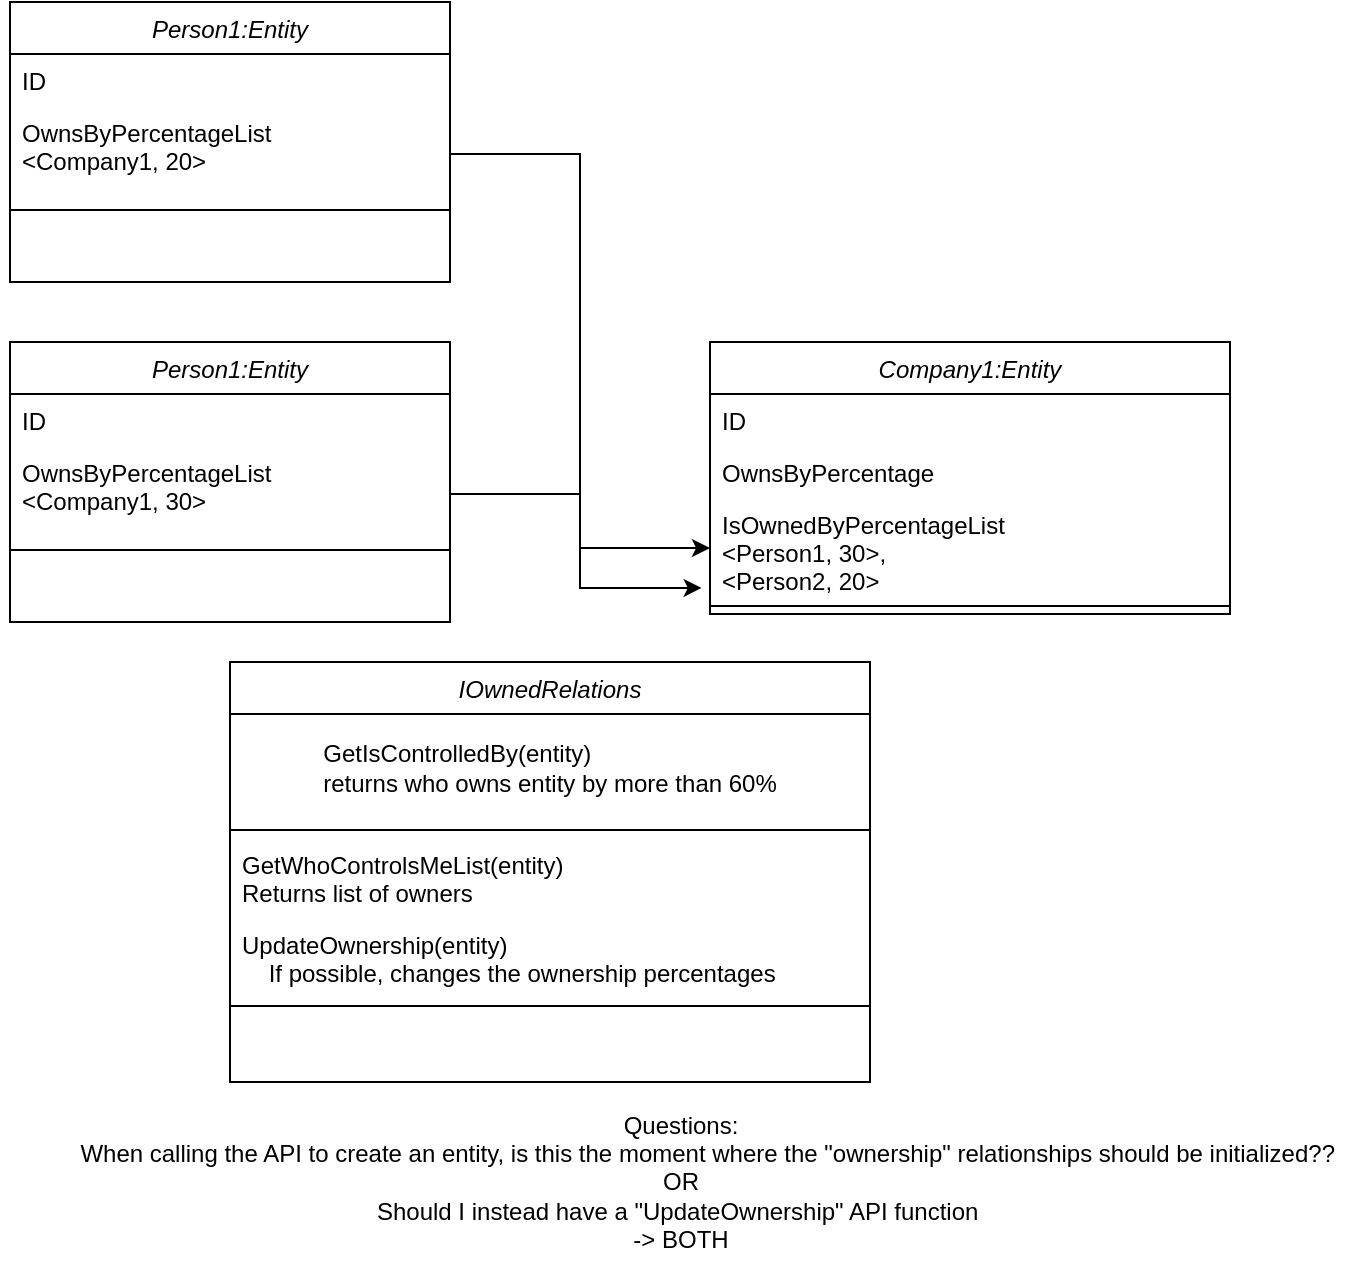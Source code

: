 <mxfile version="24.7.2" type="device">
  <diagram id="C5RBs43oDa-KdzZeNtuy" name="Page-1">
    <mxGraphModel dx="989" dy="1761" grid="1" gridSize="10" guides="1" tooltips="1" connect="1" arrows="1" fold="1" page="1" pageScale="1" pageWidth="827" pageHeight="1169" math="0" shadow="0">
      <root>
        <mxCell id="WIyWlLk6GJQsqaUBKTNV-0" />
        <mxCell id="WIyWlLk6GJQsqaUBKTNV-1" parent="WIyWlLk6GJQsqaUBKTNV-0" />
        <mxCell id="zkfFHV4jXpPFQw0GAbJ--0" value="Person1:Entity" style="swimlane;fontStyle=2;align=center;verticalAlign=top;childLayout=stackLayout;horizontal=1;startSize=26;horizontalStack=0;resizeParent=1;resizeLast=0;collapsible=1;marginBottom=0;rounded=0;shadow=0;strokeWidth=1;" parent="WIyWlLk6GJQsqaUBKTNV-1" vertex="1">
          <mxGeometry x="220" y="120" width="220" height="140" as="geometry">
            <mxRectangle x="220" y="120" width="160" height="26" as="alternateBounds" />
          </mxGeometry>
        </mxCell>
        <mxCell id="zkfFHV4jXpPFQw0GAbJ--1" value="ID&#xa;" style="text;align=left;verticalAlign=top;spacingLeft=4;spacingRight=4;overflow=hidden;rotatable=0;points=[[0,0.5],[1,0.5]];portConstraint=eastwest;" parent="zkfFHV4jXpPFQw0GAbJ--0" vertex="1">
          <mxGeometry y="26" width="220" height="26" as="geometry" />
        </mxCell>
        <mxCell id="zkfFHV4jXpPFQw0GAbJ--3" value="OwnsByPercentageList &#xa;&lt;Company1, 30&gt;&#xa;" style="text;align=left;verticalAlign=top;spacingLeft=4;spacingRight=4;overflow=hidden;rotatable=0;points=[[0,0.5],[1,0.5]];portConstraint=eastwest;rounded=0;shadow=0;html=0;" parent="zkfFHV4jXpPFQw0GAbJ--0" vertex="1">
          <mxGeometry y="52" width="220" height="48" as="geometry" />
        </mxCell>
        <mxCell id="zkfFHV4jXpPFQw0GAbJ--4" value="" style="line;html=1;strokeWidth=1;align=left;verticalAlign=middle;spacingTop=-1;spacingLeft=3;spacingRight=3;rotatable=0;labelPosition=right;points=[];portConstraint=eastwest;" parent="zkfFHV4jXpPFQw0GAbJ--0" vertex="1">
          <mxGeometry y="100" width="220" height="8" as="geometry" />
        </mxCell>
        <mxCell id="-if2GQkv29J7BPpZy-14-6" value="Company1:Entity" style="swimlane;fontStyle=2;align=center;verticalAlign=top;childLayout=stackLayout;horizontal=1;startSize=26;horizontalStack=0;resizeParent=1;resizeLast=0;collapsible=1;marginBottom=0;rounded=0;shadow=0;strokeWidth=1;" vertex="1" parent="WIyWlLk6GJQsqaUBKTNV-1">
          <mxGeometry x="570" y="120" width="260" height="136" as="geometry">
            <mxRectangle x="220" y="120" width="160" height="26" as="alternateBounds" />
          </mxGeometry>
        </mxCell>
        <mxCell id="-if2GQkv29J7BPpZy-14-7" value="ID&#xa;" style="text;align=left;verticalAlign=top;spacingLeft=4;spacingRight=4;overflow=hidden;rotatable=0;points=[[0,0.5],[1,0.5]];portConstraint=eastwest;" vertex="1" parent="-if2GQkv29J7BPpZy-14-6">
          <mxGeometry y="26" width="260" height="26" as="geometry" />
        </mxCell>
        <mxCell id="-if2GQkv29J7BPpZy-14-8" value="OwnsByPercentage" style="text;align=left;verticalAlign=top;spacingLeft=4;spacingRight=4;overflow=hidden;rotatable=0;points=[[0,0.5],[1,0.5]];portConstraint=eastwest;rounded=0;shadow=0;html=0;" vertex="1" parent="-if2GQkv29J7BPpZy-14-6">
          <mxGeometry y="52" width="260" height="26" as="geometry" />
        </mxCell>
        <mxCell id="-if2GQkv29J7BPpZy-14-9" value="IsOwnedByPercentageList &#xa;&lt;Person1, 30&gt;,&#xa;&lt;Person2, 20&gt;" style="text;align=left;verticalAlign=top;spacingLeft=4;spacingRight=4;overflow=hidden;rotatable=0;points=[[0,0.5],[1,0.5]];portConstraint=eastwest;rounded=0;shadow=0;html=0;" vertex="1" parent="-if2GQkv29J7BPpZy-14-6">
          <mxGeometry y="78" width="260" height="50" as="geometry" />
        </mxCell>
        <mxCell id="-if2GQkv29J7BPpZy-14-10" value="" style="line;html=1;strokeWidth=1;align=left;verticalAlign=middle;spacingTop=-1;spacingLeft=3;spacingRight=3;rotatable=0;labelPosition=right;points=[];portConstraint=eastwest;" vertex="1" parent="-if2GQkv29J7BPpZy-14-6">
          <mxGeometry y="128" width="260" height="8" as="geometry" />
        </mxCell>
        <mxCell id="-if2GQkv29J7BPpZy-14-13" value="IOwnedRelations" style="swimlane;fontStyle=2;align=center;verticalAlign=top;childLayout=stackLayout;horizontal=1;startSize=26;horizontalStack=0;resizeParent=1;resizeLast=0;collapsible=1;marginBottom=0;rounded=0;shadow=0;strokeWidth=1;" vertex="1" parent="WIyWlLk6GJQsqaUBKTNV-1">
          <mxGeometry x="330" y="280" width="320" height="210" as="geometry">
            <mxRectangle x="220" y="120" width="160" height="26" as="alternateBounds" />
          </mxGeometry>
        </mxCell>
        <mxCell id="-if2GQkv29J7BPpZy-14-19" value="&lt;div style=&quot;text-align: left;&quot;&gt;&lt;span style=&quot;background-color: initial;&quot;&gt;GetIsControlledBy(entity)&lt;/span&gt;&lt;/div&gt;&lt;div&gt;returns who owns entity by more than 60%&lt;/div&gt;" style="text;html=1;align=center;verticalAlign=middle;whiteSpace=wrap;rounded=0;" vertex="1" parent="-if2GQkv29J7BPpZy-14-13">
          <mxGeometry y="26" width="320" height="54" as="geometry" />
        </mxCell>
        <mxCell id="-if2GQkv29J7BPpZy-14-20" value="" style="line;html=1;strokeWidth=1;align=left;verticalAlign=middle;spacingTop=-1;spacingLeft=3;spacingRight=3;rotatable=0;labelPosition=right;points=[];portConstraint=eastwest;" vertex="1" parent="-if2GQkv29J7BPpZy-14-13">
          <mxGeometry y="80" width="320" height="8" as="geometry" />
        </mxCell>
        <mxCell id="-if2GQkv29J7BPpZy-14-14" value="GetWhoControlsMeList(entity)&#xa;Returns list of owners" style="text;align=left;verticalAlign=top;spacingLeft=4;spacingRight=4;overflow=hidden;rotatable=0;points=[[0,0.5],[1,0.5]];portConstraint=eastwest;" vertex="1" parent="-if2GQkv29J7BPpZy-14-13">
          <mxGeometry y="88" width="320" height="40" as="geometry" />
        </mxCell>
        <mxCell id="-if2GQkv29J7BPpZy-14-22" value="UpdateOwnership(entity)&#xa;    If possible, changes the ownership percentages&#xa;" style="text;align=left;verticalAlign=top;spacingLeft=4;spacingRight=4;overflow=hidden;rotatable=0;points=[[0,0.5],[1,0.5]];portConstraint=eastwest;" vertex="1" parent="-if2GQkv29J7BPpZy-14-13">
          <mxGeometry y="128" width="320" height="40" as="geometry" />
        </mxCell>
        <mxCell id="-if2GQkv29J7BPpZy-14-17" value="" style="line;html=1;strokeWidth=1;align=left;verticalAlign=middle;spacingTop=-1;spacingLeft=3;spacingRight=3;rotatable=0;labelPosition=right;points=[];portConstraint=eastwest;" vertex="1" parent="-if2GQkv29J7BPpZy-14-13">
          <mxGeometry y="168" width="320" height="8" as="geometry" />
        </mxCell>
        <mxCell id="-if2GQkv29J7BPpZy-14-21" value="&lt;div&gt;Questions:&lt;/div&gt;&lt;div&gt;&lt;span style=&quot;white-space: pre;&quot;&gt;&#x9;&lt;/span&gt;When calling the API to create an entity, is this the moment where the &quot;ownership&quot; relationships should be initialized??&lt;br&gt;&lt;/div&gt;&lt;div&gt;OR&lt;/div&gt;&lt;div&gt;Should I instead have a &quot;UpdateOwnership&quot; API function&amp;nbsp;&lt;/div&gt;&lt;div&gt;-&amp;gt; BOTH&lt;/div&gt;" style="text;html=1;align=center;verticalAlign=middle;resizable=0;points=[];autosize=1;strokeColor=none;fillColor=none;" vertex="1" parent="WIyWlLk6GJQsqaUBKTNV-1">
          <mxGeometry x="215" y="495" width="680" height="90" as="geometry" />
        </mxCell>
        <mxCell id="-if2GQkv29J7BPpZy-14-23" value="Person1:Entity" style="swimlane;fontStyle=2;align=center;verticalAlign=top;childLayout=stackLayout;horizontal=1;startSize=26;horizontalStack=0;resizeParent=1;resizeLast=0;collapsible=1;marginBottom=0;rounded=0;shadow=0;strokeWidth=1;" vertex="1" parent="WIyWlLk6GJQsqaUBKTNV-1">
          <mxGeometry x="220" y="-50" width="220" height="140" as="geometry">
            <mxRectangle x="220" y="120" width="160" height="26" as="alternateBounds" />
          </mxGeometry>
        </mxCell>
        <mxCell id="-if2GQkv29J7BPpZy-14-24" value="ID&#xa;" style="text;align=left;verticalAlign=top;spacingLeft=4;spacingRight=4;overflow=hidden;rotatable=0;points=[[0,0.5],[1,0.5]];portConstraint=eastwest;" vertex="1" parent="-if2GQkv29J7BPpZy-14-23">
          <mxGeometry y="26" width="220" height="26" as="geometry" />
        </mxCell>
        <mxCell id="-if2GQkv29J7BPpZy-14-25" value="OwnsByPercentageList &#xa;&lt;Company1, 20&gt;&#xa;" style="text;align=left;verticalAlign=top;spacingLeft=4;spacingRight=4;overflow=hidden;rotatable=0;points=[[0,0.5],[1,0.5]];portConstraint=eastwest;rounded=0;shadow=0;html=0;" vertex="1" parent="-if2GQkv29J7BPpZy-14-23">
          <mxGeometry y="52" width="220" height="48" as="geometry" />
        </mxCell>
        <mxCell id="-if2GQkv29J7BPpZy-14-27" value="" style="line;html=1;strokeWidth=1;align=left;verticalAlign=middle;spacingTop=-1;spacingLeft=3;spacingRight=3;rotatable=0;labelPosition=right;points=[];portConstraint=eastwest;" vertex="1" parent="-if2GQkv29J7BPpZy-14-23">
          <mxGeometry y="100" width="220" height="8" as="geometry" />
        </mxCell>
        <mxCell id="-if2GQkv29J7BPpZy-14-28" style="edgeStyle=orthogonalEdgeStyle;rounded=0;orthogonalLoop=1;jettySize=auto;html=1;entryX=0;entryY=0.5;entryDx=0;entryDy=0;" edge="1" parent="WIyWlLk6GJQsqaUBKTNV-1" source="zkfFHV4jXpPFQw0GAbJ--3" target="-if2GQkv29J7BPpZy-14-9">
          <mxGeometry relative="1" as="geometry" />
        </mxCell>
        <mxCell id="-if2GQkv29J7BPpZy-14-29" style="edgeStyle=orthogonalEdgeStyle;rounded=0;orthogonalLoop=1;jettySize=auto;html=1;entryX=-0.016;entryY=0.899;entryDx=0;entryDy=0;entryPerimeter=0;" edge="1" parent="WIyWlLk6GJQsqaUBKTNV-1" source="-if2GQkv29J7BPpZy-14-25" target="-if2GQkv29J7BPpZy-14-9">
          <mxGeometry relative="1" as="geometry" />
        </mxCell>
      </root>
    </mxGraphModel>
  </diagram>
</mxfile>
